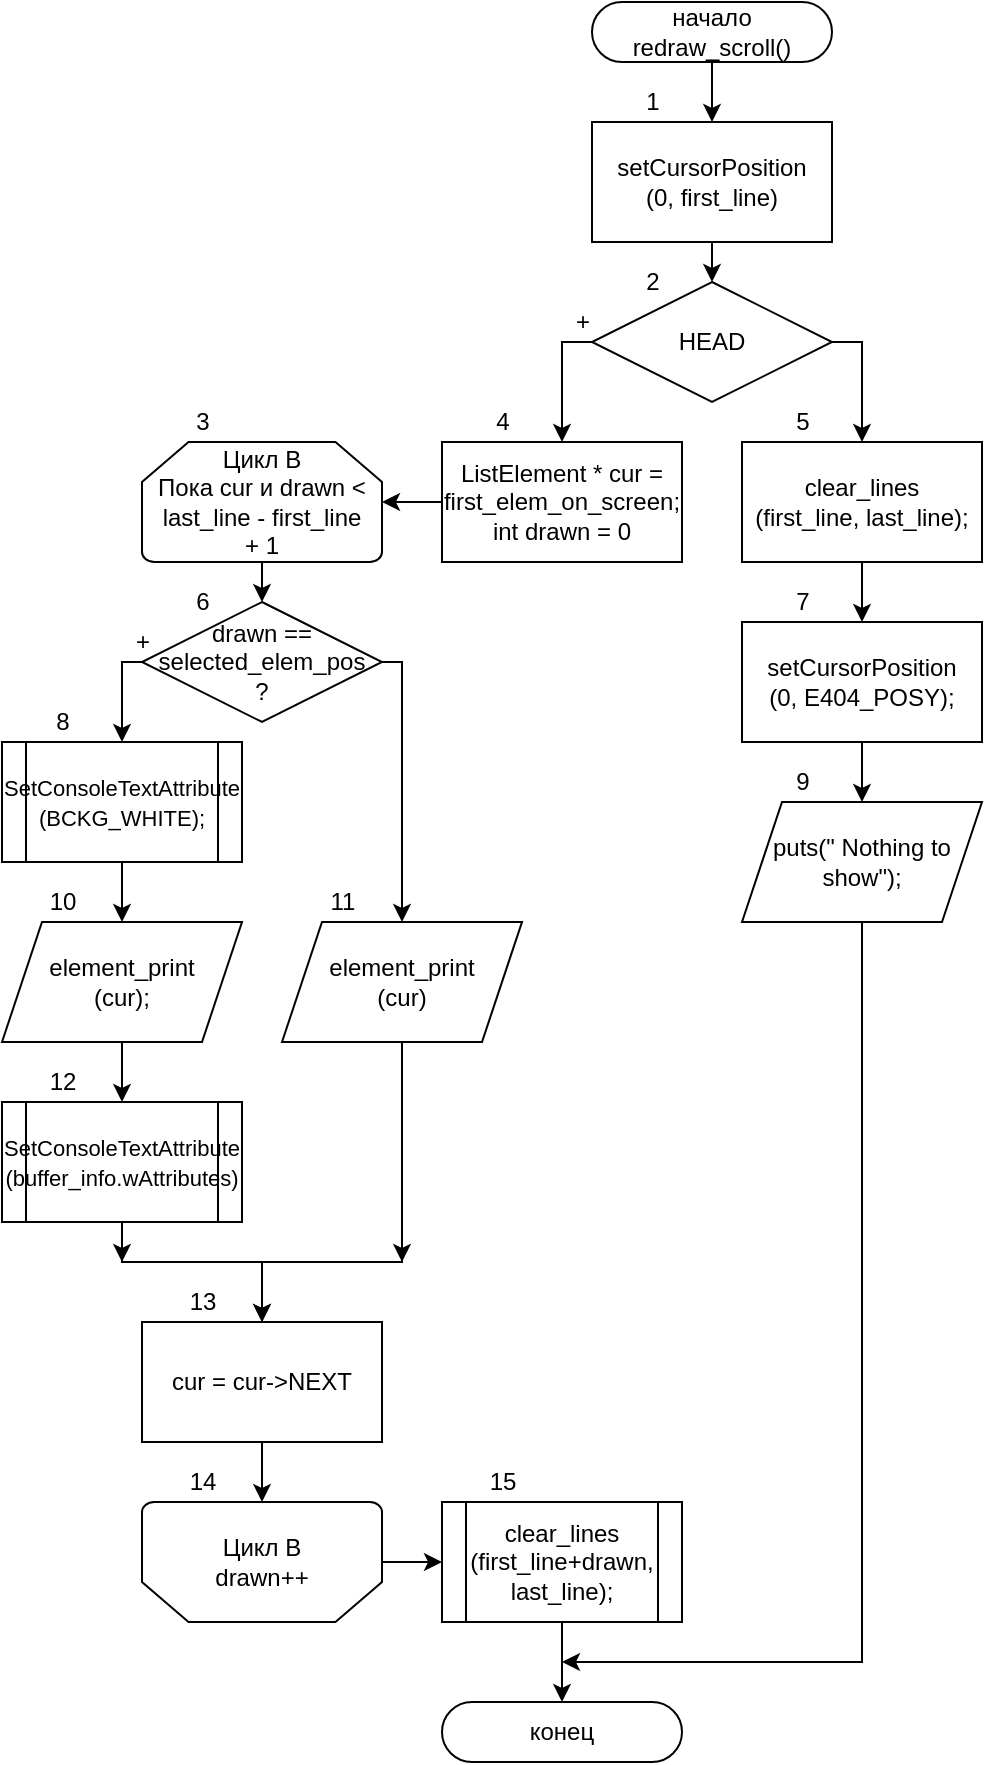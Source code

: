 <mxfile compressed="false" version="14.4.3" type="device">
  <diagram id="uBbau7ussQgPSl02ERnx" name="Page-1">
    <mxGraphModel dx="1725" dy="1762" grid="1" gridSize="10" guides="1" tooltips="1" connect="1" arrows="1" fold="1" page="1" pageScale="1" pageWidth="827" pageHeight="1169" math="0" shadow="0" extFonts="Permanent Marker^https://fonts.googleapis.com/css?family=Permanent+Marker">
      <root>
        <mxCell id="0" />
        <mxCell id="1" parent="0" />
        <mxCell id="48" value="начало&lt;br&gt;redraw_scroll()" style="rounded=1;whiteSpace=wrap;html=1;arcSize=50;" parent="1" vertex="1">
          <mxGeometry x="205" y="-10" width="120" height="30" as="geometry" />
        </mxCell>
        <mxCell id="49" value="конец" style="rounded=1;whiteSpace=wrap;html=1;arcSize=50;" parent="1" vertex="1">
          <mxGeometry x="130" y="840" width="120" height="30" as="geometry" />
        </mxCell>
        <mxCell id="eHkniHvzEyJGn2Pd9YOv-75" style="edgeStyle=orthogonalEdgeStyle;rounded=0;orthogonalLoop=1;jettySize=auto;html=1;exitX=1;exitY=0.5;exitDx=0;exitDy=0;entryX=0.5;entryY=0;entryDx=0;entryDy=0;" parent="1" source="47" target="eHkniHvzEyJGn2Pd9YOv-73" edge="1">
          <mxGeometry relative="1" as="geometry">
            <Array as="points">
              <mxPoint x="340" y="160" />
            </Array>
          </mxGeometry>
        </mxCell>
        <mxCell id="47" value="HEAD" style="rhombus;whiteSpace=wrap;html=1;rounded=0;" parent="1" vertex="1">
          <mxGeometry x="205" y="130" width="120" height="60" as="geometry" />
        </mxCell>
        <mxCell id="51" style="edgeStyle=orthogonalEdgeStyle;rounded=0;orthogonalLoop=1;jettySize=auto;html=1;exitX=0.5;exitY=1;exitDx=0;exitDy=0;entryX=0.5;entryY=0;entryDx=0;entryDy=0;" parent="1" edge="1">
          <mxGeometry relative="1" as="geometry">
            <Array as="points">
              <mxPoint x="90" y="1160" />
              <mxPoint x="160" y="1160" />
            </Array>
            <mxPoint x="90" y="1150" as="sourcePoint" />
          </mxGeometry>
        </mxCell>
        <mxCell id="52" style="edgeStyle=orthogonalEdgeStyle;rounded=0;orthogonalLoop=1;jettySize=auto;html=1;exitX=0.5;exitY=1;exitDx=0;exitDy=0;entryX=0.5;entryY=0;entryDx=0;entryDy=0;" parent="1" edge="1">
          <mxGeometry relative="1" as="geometry">
            <Array as="points">
              <mxPoint x="230" y="1160" />
              <mxPoint x="160" y="1160" />
            </Array>
            <mxPoint x="230" y="1150" as="sourcePoint" />
          </mxGeometry>
        </mxCell>
        <mxCell id="53" style="edgeStyle=orthogonalEdgeStyle;rounded=0;orthogonalLoop=1;jettySize=auto;html=1;exitX=0;exitY=0.5;exitDx=0;exitDy=0;entryX=0.5;entryY=0;entryDx=0;entryDy=0;" parent="1" edge="1">
          <mxGeometry relative="1" as="geometry">
            <mxPoint x="100" y="1040" as="sourcePoint" />
          </mxGeometry>
        </mxCell>
        <mxCell id="54" style="edgeStyle=orthogonalEdgeStyle;rounded=0;orthogonalLoop=1;jettySize=auto;html=1;exitX=1;exitY=0.5;exitDx=0;exitDy=0;entryX=0.5;entryY=0;entryDx=0;entryDy=0;" parent="1" edge="1">
          <mxGeometry relative="1" as="geometry">
            <mxPoint x="220" y="1040" as="sourcePoint" />
          </mxGeometry>
        </mxCell>
        <mxCell id="55" style="edgeStyle=orthogonalEdgeStyle;rounded=0;orthogonalLoop=1;jettySize=auto;html=1;exitX=0.5;exitY=1;exitDx=0;exitDy=0;entryX=0.5;entryY=0;entryDx=0;entryDy=0;" parent="1" edge="1">
          <mxGeometry relative="1" as="geometry">
            <mxPoint x="160" y="990" as="sourcePoint" />
          </mxGeometry>
        </mxCell>
        <mxCell id="56" style="edgeStyle=orthogonalEdgeStyle;rounded=0;orthogonalLoop=1;jettySize=auto;html=1;exitX=0.5;exitY=1;exitDx=0;exitDy=0;entryX=0.5;entryY=0;entryDx=0;entryDy=0;" parent="1" edge="1">
          <mxGeometry relative="1" as="geometry">
            <Array as="points">
              <mxPoint x="90" y="920" />
              <mxPoint x="160" y="920" />
            </Array>
            <mxPoint x="90" y="910" as="sourcePoint" />
          </mxGeometry>
        </mxCell>
        <mxCell id="57" style="edgeStyle=orthogonalEdgeStyle;rounded=0;orthogonalLoop=1;jettySize=auto;html=1;exitX=0.5;exitY=1;exitDx=0;exitDy=0;entryX=0.5;entryY=0;entryDx=0;entryDy=0;" parent="1" edge="1">
          <mxGeometry relative="1" as="geometry">
            <Array as="points">
              <mxPoint x="230" y="920" />
              <mxPoint x="160" y="920" />
            </Array>
            <mxPoint x="230" y="910" as="sourcePoint" />
          </mxGeometry>
        </mxCell>
        <mxCell id="58" style="edgeStyle=orthogonalEdgeStyle;rounded=0;orthogonalLoop=1;jettySize=auto;html=1;exitX=0;exitY=0.5;exitDx=0;exitDy=0;entryX=0.5;entryY=0;entryDx=0;entryDy=0;" parent="1" edge="1">
          <mxGeometry relative="1" as="geometry">
            <mxPoint x="100" y="800" as="sourcePoint" />
          </mxGeometry>
        </mxCell>
        <mxCell id="59" style="edgeStyle=orthogonalEdgeStyle;rounded=0;orthogonalLoop=1;jettySize=auto;html=1;exitX=1;exitY=0.5;exitDx=0;exitDy=0;entryX=0.5;entryY=0;entryDx=0;entryDy=0;" parent="1" edge="1">
          <mxGeometry relative="1" as="geometry">
            <mxPoint x="220" y="800" as="sourcePoint" />
          </mxGeometry>
        </mxCell>
        <mxCell id="35" value="Цикл B&lt;br&gt;Пока cur и drawn &amp;lt; last_line - first_line&lt;br&gt;+ 1" style="strokeWidth=1;html=1;shape=mxgraph.flowchart.loop_limit;whiteSpace=wrap;flipV=0;" parent="1" vertex="1">
          <mxGeometry x="-20" y="210" width="120" height="60" as="geometry" />
        </mxCell>
        <mxCell id="j2YXZhJs8Ovj5Ebtks3A-79" style="edgeStyle=orthogonalEdgeStyle;rounded=0;orthogonalLoop=1;jettySize=auto;html=1;exitX=1;exitY=0.5;exitDx=0;exitDy=0;exitPerimeter=0;entryX=0;entryY=0.5;entryDx=0;entryDy=0;" edge="1" parent="1" source="36" target="eHkniHvzEyJGn2Pd9YOv-77">
          <mxGeometry relative="1" as="geometry" />
        </mxCell>
        <mxCell id="36" value="Цикл B&lt;br&gt;drawn++" style="strokeWidth=1;html=1;shape=mxgraph.flowchart.loop_limit;whiteSpace=wrap;flipV=1;" parent="1" vertex="1">
          <mxGeometry x="-20" y="740" width="120" height="60" as="geometry" />
        </mxCell>
        <mxCell id="34" value="cur = cur-&gt;NEXT" style="rounded=0;whiteSpace=wrap;html=1;" parent="1" vertex="1">
          <mxGeometry x="-20" y="650" width="120" height="60" as="geometry" />
        </mxCell>
        <mxCell id="61" style="edgeStyle=orthogonalEdgeStyle;rounded=0;orthogonalLoop=1;jettySize=auto;html=1;exitX=0.5;exitY=1;exitDx=0;exitDy=0;entryX=0.5;entryY=0;entryDx=0;entryDy=0;" parent="1" source="34" target="36" edge="1">
          <mxGeometry relative="1" as="geometry">
            <mxPoint x="40" y="720" as="sourcePoint" />
          </mxGeometry>
        </mxCell>
        <mxCell id="DHsPwOL3ZXE6ag9Ann2W-79" style="edgeStyle=orthogonalEdgeStyle;rounded=0;orthogonalLoop=1;jettySize=auto;html=1;exitX=0;exitY=0.5;exitDx=0;exitDy=0;entryX=0.5;entryY=0;entryDx=0;entryDy=0;" parent="1" source="33" target="DHsPwOL3ZXE6ag9Ann2W-78" edge="1">
          <mxGeometry relative="1" as="geometry">
            <Array as="points">
              <mxPoint x="-30" y="320" />
            </Array>
          </mxGeometry>
        </mxCell>
        <mxCell id="33" value="drawn == selected_elem_pos&lt;br&gt;?" style="rhombus;whiteSpace=wrap;html=1;rounded=0;" parent="1" vertex="1">
          <mxGeometry x="-20" y="290" width="120" height="60" as="geometry" />
        </mxCell>
        <mxCell id="j2YXZhJs8Ovj5Ebtks3A-90" style="edgeStyle=orthogonalEdgeStyle;rounded=0;orthogonalLoop=1;jettySize=auto;html=1;exitX=0.5;exitY=1;exitDx=0;exitDy=0;" edge="1" parent="1" source="31">
          <mxGeometry relative="1" as="geometry">
            <mxPoint x="-30" y="620" as="targetPoint" />
          </mxGeometry>
        </mxCell>
        <mxCell id="31" value="&lt;font style=&quot;font-size: 11px&quot;&gt;SetConsoleTextAttribute&lt;br&gt;(buffer_info.wAttributes)&lt;/font&gt;" style="shape=process;whiteSpace=wrap;html=1;backgroundOutline=1;fontFamily=Helvetica;fontSize=12;fontColor=#000000;align=center;strokeColor=#000000;fillColor=#ffffff;" parent="1" vertex="1">
          <mxGeometry x="-90" y="540" width="120" height="60" as="geometry" />
        </mxCell>
        <mxCell id="62" style="edgeStyle=orthogonalEdgeStyle;rounded=0;orthogonalLoop=1;jettySize=auto;html=1;exitX=0.5;exitY=1;exitDx=0;exitDy=0;entryX=0.5;entryY=0;entryDx=0;entryDy=0;" parent="1" source="31" target="34" edge="1">
          <mxGeometry relative="1" as="geometry">
            <Array as="points">
              <mxPoint x="-30" y="620" />
              <mxPoint x="40" y="620" />
            </Array>
          </mxGeometry>
        </mxCell>
        <mxCell id="j2YXZhJs8Ovj5Ebtks3A-89" style="edgeStyle=orthogonalEdgeStyle;rounded=0;orthogonalLoop=1;jettySize=auto;html=1;exitX=0.5;exitY=1;exitDx=0;exitDy=0;" edge="1" parent="1" source="32">
          <mxGeometry relative="1" as="geometry">
            <mxPoint x="110" y="620" as="targetPoint" />
          </mxGeometry>
        </mxCell>
        <mxCell id="32" value="element_print&lt;br&gt;(cur)" style="shape=parallelogram;perimeter=parallelogramPerimeter;whiteSpace=wrap;html=1;fixedSize=1;fontFamily=Helvetica;fontSize=12;fontColor=#000000;align=center;strokeColor=#000000;fillColor=#ffffff;" parent="1" vertex="1">
          <mxGeometry x="50" y="450" width="120" height="60" as="geometry" />
        </mxCell>
        <mxCell id="63" style="edgeStyle=orthogonalEdgeStyle;rounded=0;orthogonalLoop=1;jettySize=auto;html=1;exitX=0.5;exitY=1;exitDx=0;exitDy=0;entryX=0.5;entryY=0;entryDx=0;entryDy=0;" parent="1" source="32" target="34" edge="1">
          <mxGeometry relative="1" as="geometry">
            <Array as="points">
              <mxPoint x="110" y="620" />
              <mxPoint x="40" y="620" />
            </Array>
          </mxGeometry>
        </mxCell>
        <mxCell id="65" style="edgeStyle=orthogonalEdgeStyle;rounded=0;orthogonalLoop=1;jettySize=auto;html=1;exitX=1;exitY=0.5;exitDx=0;exitDy=0;entryX=0.5;entryY=0;entryDx=0;entryDy=0;" parent="1" source="33" target="32" edge="1">
          <mxGeometry relative="1" as="geometry">
            <Array as="points">
              <mxPoint x="110" y="320" />
            </Array>
          </mxGeometry>
        </mxCell>
        <mxCell id="66" style="edgeStyle=orthogonalEdgeStyle;rounded=0;orthogonalLoop=1;jettySize=auto;html=1;exitX=0.5;exitY=1;exitDx=0;exitDy=0;entryX=0.5;entryY=0;entryDx=0;entryDy=0;" parent="1" source="35" target="33" edge="1">
          <mxGeometry relative="1" as="geometry">
            <Array as="points">
              <mxPoint x="40" y="280" />
              <mxPoint x="40" y="280" />
            </Array>
          </mxGeometry>
        </mxCell>
        <mxCell id="j2YXZhJs8Ovj5Ebtks3A-80" style="edgeStyle=orthogonalEdgeStyle;rounded=0;orthogonalLoop=1;jettySize=auto;html=1;exitX=0;exitY=0.5;exitDx=0;exitDy=0;entryX=1;entryY=0.5;entryDx=0;entryDy=0;entryPerimeter=0;" edge="1" parent="1" source="30" target="35">
          <mxGeometry relative="1" as="geometry" />
        </mxCell>
        <mxCell id="30" value="ListElement * cur = first_elem_on_screen;&lt;br&gt;int drawn = 0" style="rounded=0;whiteSpace=wrap;html=1;" parent="1" vertex="1">
          <mxGeometry x="130" y="210" width="120" height="60" as="geometry" />
        </mxCell>
        <mxCell id="eHkniHvzEyJGn2Pd9YOv-79" style="edgeStyle=orthogonalEdgeStyle;rounded=0;orthogonalLoop=1;jettySize=auto;html=1;exitX=0.5;exitY=1;exitDx=0;exitDy=0;" parent="1" source="46" edge="1">
          <mxGeometry relative="1" as="geometry">
            <mxPoint x="190" y="820" as="targetPoint" />
            <Array as="points">
              <mxPoint x="340" y="820" />
            </Array>
          </mxGeometry>
        </mxCell>
        <mxCell id="46" value="puts(&quot; Nothing to show&quot;);" style="shape=parallelogram;perimeter=parallelogramPerimeter;whiteSpace=wrap;html=1;fixedSize=1;fontFamily=Helvetica;fontSize=12;fontColor=#000000;align=center;strokeColor=#000000;fillColor=#ffffff;" parent="1" vertex="1">
          <mxGeometry x="280" y="390" width="120" height="60" as="geometry" />
        </mxCell>
        <mxCell id="70" style="edgeStyle=orthogonalEdgeStyle;rounded=0;orthogonalLoop=1;jettySize=auto;html=1;exitX=0;exitY=0.5;exitDx=0;exitDy=0;entryX=0.5;entryY=0;entryDx=0;entryDy=0;" parent="1" source="47" target="30" edge="1">
          <mxGeometry relative="1" as="geometry">
            <Array as="points">
              <mxPoint x="190" y="160" />
            </Array>
          </mxGeometry>
        </mxCell>
        <mxCell id="29" value="setCursorPosition&lt;br&gt;(0, first_line)" style="rounded=0;whiteSpace=wrap;html=1;" parent="1" vertex="1">
          <mxGeometry x="205" y="50" width="120" height="60" as="geometry" />
        </mxCell>
        <mxCell id="72" style="edgeStyle=orthogonalEdgeStyle;rounded=0;orthogonalLoop=1;jettySize=auto;html=1;exitX=0.5;exitY=1;exitDx=0;exitDy=0;entryX=0.5;entryY=0;entryDx=0;entryDy=0;" parent="1" source="29" target="47" edge="1">
          <mxGeometry relative="1" as="geometry" />
        </mxCell>
        <mxCell id="73" style="edgeStyle=orthogonalEdgeStyle;rounded=0;orthogonalLoop=1;jettySize=auto;html=1;exitX=0.5;exitY=1;exitDx=0;exitDy=0;entryX=0.5;entryY=0;entryDx=0;entryDy=0;" parent="1" source="48" target="29" edge="1">
          <mxGeometry relative="1" as="geometry" />
        </mxCell>
        <mxCell id="DHsPwOL3ZXE6ag9Ann2W-75" style="edgeStyle=orthogonalEdgeStyle;rounded=0;orthogonalLoop=1;jettySize=auto;html=1;exitX=0.5;exitY=1;exitDx=0;exitDy=0;entryX=0.5;entryY=0;entryDx=0;entryDy=0;" parent="1" source="eHkniHvzEyJGn2Pd9YOv-73" target="DHsPwOL3ZXE6ag9Ann2W-73" edge="1">
          <mxGeometry relative="1" as="geometry">
            <mxPoint x="340" y="280" as="sourcePoint" />
          </mxGeometry>
        </mxCell>
        <mxCell id="eHkniHvzEyJGn2Pd9YOv-73" value="&lt;span&gt;clear_lines&lt;br&gt;(first_line, last_line);&lt;/span&gt;" style="rounded=0;whiteSpace=wrap;html=1;" parent="1" vertex="1">
          <mxGeometry x="280" y="210" width="120" height="60" as="geometry" />
        </mxCell>
        <mxCell id="eHkniHvzEyJGn2Pd9YOv-78" style="edgeStyle=orthogonalEdgeStyle;rounded=0;orthogonalLoop=1;jettySize=auto;html=1;exitX=0.5;exitY=1;exitDx=0;exitDy=0;entryX=0.5;entryY=0;entryDx=0;entryDy=0;" parent="1" source="eHkniHvzEyJGn2Pd9YOv-77" target="49" edge="1">
          <mxGeometry relative="1" as="geometry" />
        </mxCell>
        <mxCell id="eHkniHvzEyJGn2Pd9YOv-77" value="clear_lines&lt;br&gt;(first_line+drawn,&lt;br&gt;last_line);" style="shape=process;whiteSpace=wrap;html=1;backgroundOutline=1;fontFamily=Helvetica;fontSize=12;fontColor=#000000;align=center;strokeColor=#000000;fillColor=#ffffff;" parent="1" vertex="1">
          <mxGeometry x="130" y="740" width="120" height="60" as="geometry" />
        </mxCell>
        <mxCell id="bS7IH3wMAgy2ZWG5yfyd-73" value="+" style="text;html=1;align=center;verticalAlign=middle;resizable=0;points=[];autosize=1;" parent="1" vertex="1">
          <mxGeometry x="190" y="140" width="20" height="20" as="geometry" />
        </mxCell>
        <mxCell id="bS7IH3wMAgy2ZWG5yfyd-74" value="+" style="text;html=1;align=center;verticalAlign=middle;resizable=0;points=[];autosize=1;" parent="1" vertex="1">
          <mxGeometry x="-30" y="300" width="20" height="20" as="geometry" />
        </mxCell>
        <mxCell id="DHsPwOL3ZXE6ag9Ann2W-76" style="edgeStyle=orthogonalEdgeStyle;rounded=0;orthogonalLoop=1;jettySize=auto;html=1;exitX=0.5;exitY=1;exitDx=0;exitDy=0;entryX=0.5;entryY=0;entryDx=0;entryDy=0;" parent="1" source="DHsPwOL3ZXE6ag9Ann2W-73" target="46" edge="1">
          <mxGeometry relative="1" as="geometry" />
        </mxCell>
        <mxCell id="DHsPwOL3ZXE6ag9Ann2W-73" value="setCursorPosition&lt;br&gt;(0, E404_POSY);" style="rounded=0;whiteSpace=wrap;html=1;" parent="1" vertex="1">
          <mxGeometry x="280" y="300" width="120" height="60" as="geometry" />
        </mxCell>
        <mxCell id="DHsPwOL3ZXE6ag9Ann2W-81" style="edgeStyle=orthogonalEdgeStyle;rounded=0;orthogonalLoop=1;jettySize=auto;html=1;exitX=0.5;exitY=1;exitDx=0;exitDy=0;entryX=0.5;entryY=0;entryDx=0;entryDy=0;" parent="1" source="DHsPwOL3ZXE6ag9Ann2W-77" target="31" edge="1">
          <mxGeometry relative="1" as="geometry" />
        </mxCell>
        <mxCell id="DHsPwOL3ZXE6ag9Ann2W-77" value="element_print&lt;br&gt;(cur);" style="shape=parallelogram;perimeter=parallelogramPerimeter;whiteSpace=wrap;html=1;fixedSize=1;fontFamily=Helvetica;fontSize=12;fontColor=#000000;align=center;strokeColor=#000000;fillColor=#ffffff;" parent="1" vertex="1">
          <mxGeometry x="-90" y="450" width="120" height="60" as="geometry" />
        </mxCell>
        <mxCell id="DHsPwOL3ZXE6ag9Ann2W-80" style="edgeStyle=orthogonalEdgeStyle;rounded=0;orthogonalLoop=1;jettySize=auto;html=1;exitX=0.5;exitY=1;exitDx=0;exitDy=0;entryX=0.5;entryY=0;entryDx=0;entryDy=0;" parent="1" source="DHsPwOL3ZXE6ag9Ann2W-78" target="DHsPwOL3ZXE6ag9Ann2W-77" edge="1">
          <mxGeometry relative="1" as="geometry" />
        </mxCell>
        <mxCell id="DHsPwOL3ZXE6ag9Ann2W-78" value="&lt;font style=&quot;font-size: 11px&quot;&gt;SetConsoleTextAttribute&lt;br&gt;(BCKG_WHITE);&lt;/font&gt;" style="shape=process;whiteSpace=wrap;html=1;backgroundOutline=1;fontFamily=Helvetica;fontSize=12;fontColor=#000000;align=center;strokeColor=#000000;fillColor=#ffffff;" parent="1" vertex="1">
          <mxGeometry x="-90" y="360" width="120" height="60" as="geometry" />
        </mxCell>
        <mxCell id="j2YXZhJs8Ovj5Ebtks3A-73" value="1" style="text;html=1;align=center;verticalAlign=middle;resizable=0;points=[];autosize=1;" vertex="1" parent="1">
          <mxGeometry x="225" y="30" width="20" height="20" as="geometry" />
        </mxCell>
        <mxCell id="j2YXZhJs8Ovj5Ebtks3A-74" value="2" style="text;html=1;align=center;verticalAlign=middle;resizable=0;points=[];autosize=1;" vertex="1" parent="1">
          <mxGeometry x="225" y="120" width="20" height="20" as="geometry" />
        </mxCell>
        <mxCell id="j2YXZhJs8Ovj5Ebtks3A-75" value="4" style="text;html=1;align=center;verticalAlign=middle;resizable=0;points=[];autosize=1;" vertex="1" parent="1">
          <mxGeometry x="150" y="190" width="20" height="20" as="geometry" />
        </mxCell>
        <mxCell id="j2YXZhJs8Ovj5Ebtks3A-76" value="5" style="text;html=1;align=center;verticalAlign=middle;resizable=0;points=[];autosize=1;" vertex="1" parent="1">
          <mxGeometry x="300" y="190" width="20" height="20" as="geometry" />
        </mxCell>
        <mxCell id="j2YXZhJs8Ovj5Ebtks3A-77" value="7" style="text;html=1;align=center;verticalAlign=middle;resizable=0;points=[];autosize=1;" vertex="1" parent="1">
          <mxGeometry x="300" y="280" width="20" height="20" as="geometry" />
        </mxCell>
        <mxCell id="j2YXZhJs8Ovj5Ebtks3A-81" value="9" style="text;html=1;align=center;verticalAlign=middle;resizable=0;points=[];autosize=1;" vertex="1" parent="1">
          <mxGeometry x="300" y="370" width="20" height="20" as="geometry" />
        </mxCell>
        <mxCell id="j2YXZhJs8Ovj5Ebtks3A-82" value="3" style="text;html=1;align=center;verticalAlign=middle;resizable=0;points=[];autosize=1;" vertex="1" parent="1">
          <mxGeometry y="190" width="20" height="20" as="geometry" />
        </mxCell>
        <mxCell id="j2YXZhJs8Ovj5Ebtks3A-83" value="6" style="text;html=1;align=center;verticalAlign=middle;resizable=0;points=[];autosize=1;" vertex="1" parent="1">
          <mxGeometry y="280" width="20" height="20" as="geometry" />
        </mxCell>
        <mxCell id="j2YXZhJs8Ovj5Ebtks3A-84" value="8" style="text;html=1;align=center;verticalAlign=middle;resizable=0;points=[];autosize=1;" vertex="1" parent="1">
          <mxGeometry x="-70" y="340" width="20" height="20" as="geometry" />
        </mxCell>
        <mxCell id="j2YXZhJs8Ovj5Ebtks3A-85" value="11" style="text;html=1;align=center;verticalAlign=middle;resizable=0;points=[];autosize=1;" vertex="1" parent="1">
          <mxGeometry x="65" y="430" width="30" height="20" as="geometry" />
        </mxCell>
        <mxCell id="j2YXZhJs8Ovj5Ebtks3A-86" value="12" style="text;html=1;align=center;verticalAlign=middle;resizable=0;points=[];autosize=1;" vertex="1" parent="1">
          <mxGeometry x="-75" y="520" width="30" height="20" as="geometry" />
        </mxCell>
        <mxCell id="j2YXZhJs8Ovj5Ebtks3A-87" value="10" style="text;html=1;align=center;verticalAlign=middle;resizable=0;points=[];autosize=1;" vertex="1" parent="1">
          <mxGeometry x="-75" y="430" width="30" height="20" as="geometry" />
        </mxCell>
        <mxCell id="j2YXZhJs8Ovj5Ebtks3A-88" value="13" style="text;html=1;align=center;verticalAlign=middle;resizable=0;points=[];autosize=1;" vertex="1" parent="1">
          <mxGeometry x="-5" y="630" width="30" height="20" as="geometry" />
        </mxCell>
        <mxCell id="j2YXZhJs8Ovj5Ebtks3A-91" value="14" style="text;html=1;align=center;verticalAlign=middle;resizable=0;points=[];autosize=1;" vertex="1" parent="1">
          <mxGeometry x="-5" y="720" width="30" height="20" as="geometry" />
        </mxCell>
        <mxCell id="j2YXZhJs8Ovj5Ebtks3A-92" value="15" style="text;html=1;align=center;verticalAlign=middle;resizable=0;points=[];autosize=1;" vertex="1" parent="1">
          <mxGeometry x="145" y="720" width="30" height="20" as="geometry" />
        </mxCell>
      </root>
    </mxGraphModel>
  </diagram>
</mxfile>
